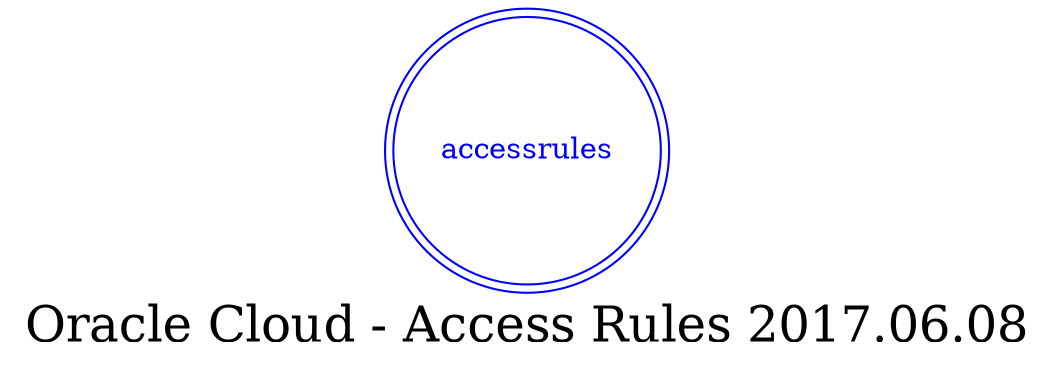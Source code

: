digraph LexiconGraph {
graph[label="Oracle Cloud - Access Rules 2017.06.08", fontsize=24]
splines=true
"accessrules" [color=blue, fontcolor=blue, shape=doublecircle]
}
